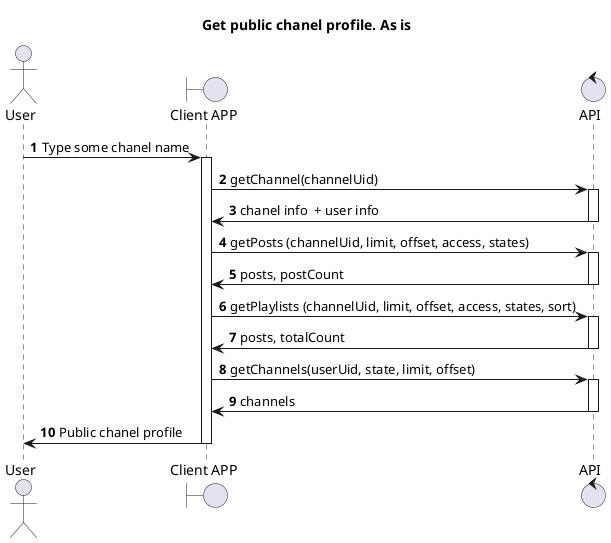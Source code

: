 @startuml

title "Get public chanel profile. As is"

actor User as U
boundary "Client APP" as GUI
control "API" as API


autonumber
U -> GUI: Type some chanel name
activate GUI
GUI -> API: getChannel(channelUid)
activate API
GUI <- API: chanel info  + user info
deactivate API

GUI -> API: getPosts (channelUid, limit, offset, access, states)
activate API
GUI <- API: posts, postCount
deactivate API

GUI -> API: getPlaylists (channelUid, limit, offset, access, states, sort)
activate API
GUI <- API: posts, totalCount
deactivate API

GUI -> API: getChannels(userUid, state, limit, offset)
activate API
GUI <- API: channels
deactivate API
U <- GUI: Public chanel profile
deactivate GUI
@enduml